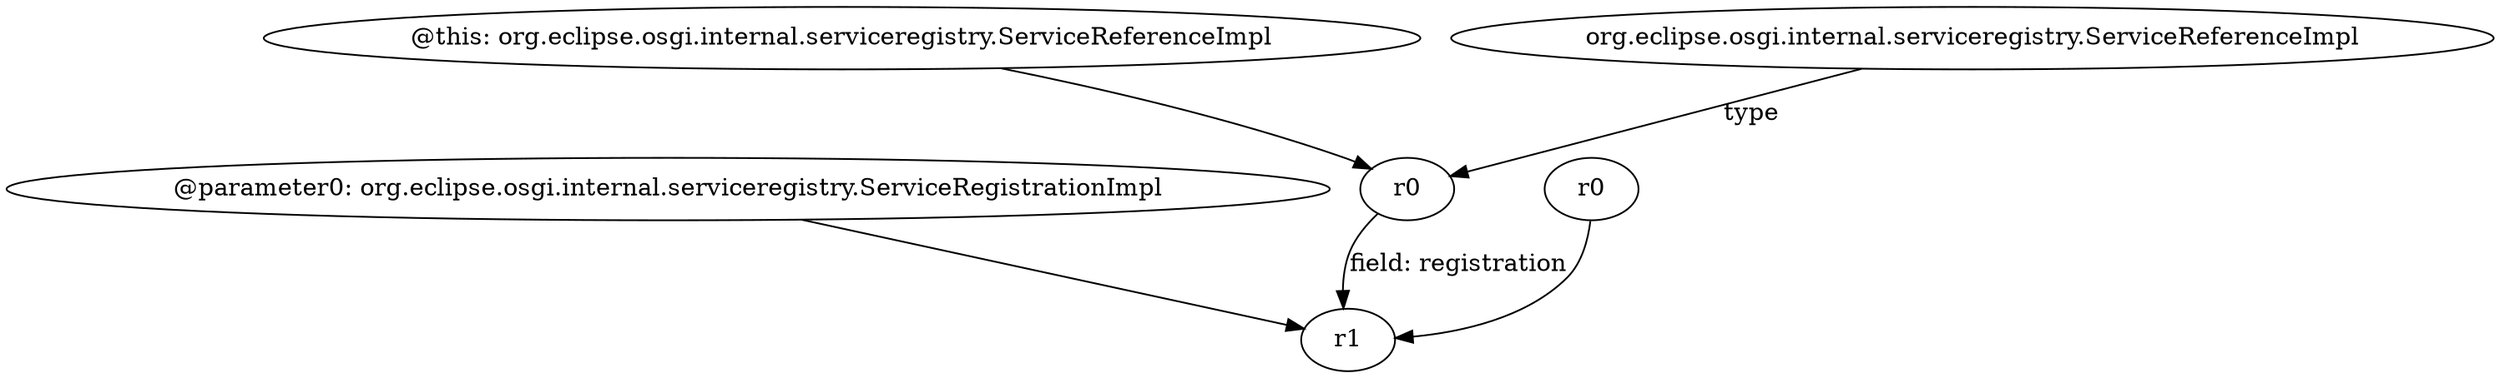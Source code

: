 digraph g {
0[label="@parameter0: org.eclipse.osgi.internal.serviceregistry.ServiceRegistrationImpl"]
1[label="r1"]
0->1[label=""]
2[label="@this: org.eclipse.osgi.internal.serviceregistry.ServiceReferenceImpl"]
3[label="r0"]
2->3[label=""]
3->1[label="field: registration"]
4[label="org.eclipse.osgi.internal.serviceregistry.ServiceReferenceImpl"]
4->3[label="type"]
5[label="r0"]
5->1[label=""]
}